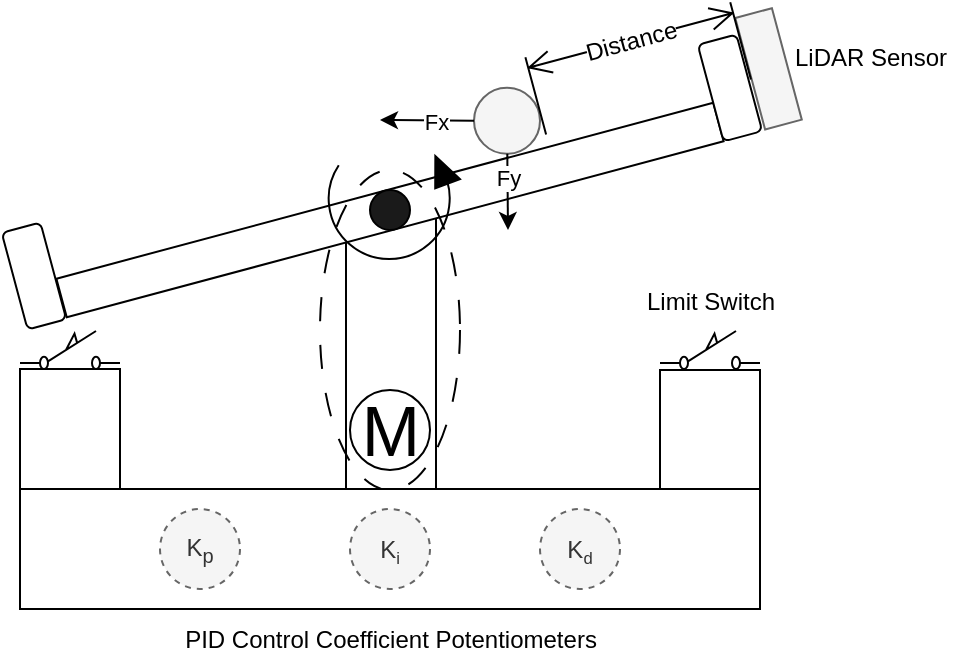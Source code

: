 <mxfile version="20.8.16" type="device"><diagram name="Page-1" id="_FuAdPi57cpuGihb76sg"><mxGraphModel dx="665" dy="396" grid="1" gridSize="10" guides="1" tooltips="1" connect="1" arrows="1" fold="1" page="1" pageScale="1" pageWidth="850" pageHeight="1100" math="0" shadow="0"><root><mxCell id="0"/><mxCell id="1" parent="0"/><mxCell id="t-JGDu8IttoqwtV58vSI-4" value="" style="rounded=0;whiteSpace=wrap;html=1;fillColor=#FFFFFF;" vertex="1" parent="1"><mxGeometry x="403" y="300" width="45" height="140" as="geometry"/></mxCell><mxCell id="t-JGDu8IttoqwtV58vSI-1" value="" style="rounded=0;whiteSpace=wrap;html=1;rotation=75;direction=south;" vertex="1" parent="1"><mxGeometry x="415" y="130" width="20" height="340" as="geometry"/></mxCell><mxCell id="t-JGDu8IttoqwtV58vSI-2" value="" style="ellipse;whiteSpace=wrap;html=1;aspect=fixed;fillColor=#1A1A1A;" vertex="1" parent="1"><mxGeometry x="415" y="290" width="20" height="20" as="geometry"/></mxCell><mxCell id="t-JGDu8IttoqwtV58vSI-3" value="" style="verticalLabelPosition=bottom;shadow=0;dashed=0;align=center;html=1;verticalAlign=top;shape=mxgraph.electrical.rot_mech.verticalLabelPosition=bottom;shadow=0;dashed=0;align=center;fillColor=strokeColor;html=1;verticalAlign=top;strokeWidth=1;shape=mxgraph.electrical.rot_mech.rotation;" vertex="1" parent="1"><mxGeometry x="391" y="273" width="69" height="54" as="geometry"/></mxCell><mxCell id="t-JGDu8IttoqwtV58vSI-6" value="M" style="verticalLabelPosition=middle;shadow=0;dashed=0;align=center;html=1;verticalAlign=middle;strokeWidth=1;shape=ellipse;aspect=fixed;fontSize=35;fillColor=#FFFFFF;" vertex="1" parent="1"><mxGeometry x="405" y="390" width="40" height="40" as="geometry"/></mxCell><mxCell id="t-JGDu8IttoqwtV58vSI-7" value="" style="ellipse;whiteSpace=wrap;html=1;fillColor=none;dashed=1;dashPattern=12 12;" vertex="1" parent="1"><mxGeometry x="390" y="280" width="70" height="160" as="geometry"/></mxCell><mxCell id="t-JGDu8IttoqwtV58vSI-12" value="" style="pointerEvents=1;verticalLabelPosition=bottom;shadow=0;dashed=0;align=center;html=1;verticalAlign=top;shape=mxgraph.electrical.electro-mechanical.limitSwitch2;elSwitchState=off;dashPattern=12 12;fillColor=none;" vertex="1" parent="1"><mxGeometry x="240" y="360.5" width="50" height="19" as="geometry"/></mxCell><mxCell id="t-JGDu8IttoqwtV58vSI-13" value="" style="pointerEvents=1;verticalLabelPosition=bottom;shadow=0;dashed=0;align=center;html=1;verticalAlign=top;shape=mxgraph.electrical.electro-mechanical.limitSwitch2;elSwitchState=off;dashPattern=12 12;fillColor=none;" vertex="1" parent="1"><mxGeometry x="560" y="360.5" width="50" height="19" as="geometry"/></mxCell><mxCell id="t-JGDu8IttoqwtV58vSI-17" value="" style="rounded=0;whiteSpace=wrap;html=1;fillColor=default;" vertex="1" parent="1"><mxGeometry x="240" y="379.5" width="50" height="60" as="geometry"/></mxCell><mxCell id="t-JGDu8IttoqwtV58vSI-18" value="" style="rounded=0;whiteSpace=wrap;html=1;fillColor=default;" vertex="1" parent="1"><mxGeometry x="560" y="380" width="50" height="60" as="geometry"/></mxCell><mxCell id="t-JGDu8IttoqwtV58vSI-19" value="" style="rounded=1;whiteSpace=wrap;html=1;fillColor=default;rotation=75;" vertex="1" parent="1"><mxGeometry x="570" y="228.98" width="50" height="20" as="geometry"/></mxCell><mxCell id="t-JGDu8IttoqwtV58vSI-21" value="" style="rounded=1;whiteSpace=wrap;html=1;fillColor=default;rotation=75;" vertex="1" parent="1"><mxGeometry x="222" y="323" width="50" height="20" as="geometry"/></mxCell><mxCell id="t-JGDu8IttoqwtV58vSI-22" value="" style="rounded=0;whiteSpace=wrap;html=1;fillColor=default;" vertex="1" parent="1"><mxGeometry x="240" y="439.5" width="370" height="60" as="geometry"/></mxCell><mxCell id="t-JGDu8IttoqwtV58vSI-24" value="K&lt;sub&gt;p&lt;/sub&gt;" style="ellipse;whiteSpace=wrap;html=1;fillColor=#f5f5f5;dashed=1;fontColor=#333333;strokeColor=#666666;" vertex="1" parent="1"><mxGeometry x="310" y="449.5" width="40" height="40" as="geometry"/></mxCell><mxCell id="t-JGDu8IttoqwtV58vSI-25" value="K&lt;span style=&quot;font-size: 10px;&quot;&gt;&lt;sub&gt;i&lt;/sub&gt;&lt;/span&gt;" style="ellipse;whiteSpace=wrap;html=1;fillColor=#f5f5f5;dashed=1;fontColor=#333333;strokeColor=#666666;" vertex="1" parent="1"><mxGeometry x="405" y="449.5" width="40" height="40" as="geometry"/></mxCell><mxCell id="t-JGDu8IttoqwtV58vSI-26" value="K&lt;span style=&quot;font-size: 10px;&quot;&gt;&lt;sub&gt;d&lt;/sub&gt;&lt;/span&gt;" style="ellipse;whiteSpace=wrap;html=1;fillColor=#f5f5f5;dashed=1;fontColor=#333333;strokeColor=#666666;" vertex="1" parent="1"><mxGeometry x="500" y="449.5" width="40" height="40" as="geometry"/></mxCell><mxCell id="t-JGDu8IttoqwtV58vSI-27" value="" style="rounded=0;whiteSpace=wrap;html=1;fillColor=#f5f5f5;rotation=75;fontColor=#333333;strokeColor=#666666;" vertex="1" parent="1"><mxGeometry x="585.43" y="219.91" width="57.66" height="18.98" as="geometry"/></mxCell><mxCell id="t-JGDu8IttoqwtV58vSI-29" value="LiDAR Sensor" style="text;html=1;align=center;verticalAlign=middle;resizable=0;points=[];autosize=1;strokeColor=none;fillColor=none;" vertex="1" parent="1"><mxGeometry x="615" y="208.89" width="100" height="30" as="geometry"/></mxCell><mxCell id="t-JGDu8IttoqwtV58vSI-30" value="Limit Switch" style="text;html=1;align=center;verticalAlign=middle;resizable=0;points=[];autosize=1;strokeColor=none;fillColor=none;" vertex="1" parent="1"><mxGeometry x="540" y="330.5" width="90" height="30" as="geometry"/></mxCell><mxCell id="t-JGDu8IttoqwtV58vSI-31" value="PID Control Coefficient Potentiometers" style="text;html=1;align=center;verticalAlign=middle;resizable=0;points=[];autosize=1;strokeColor=none;fillColor=none;" vertex="1" parent="1"><mxGeometry x="310" y="499.5" width="230" height="30" as="geometry"/></mxCell><mxCell id="t-JGDu8IttoqwtV58vSI-32" value="" style="ellipse;whiteSpace=wrap;html=1;aspect=fixed;fillColor=#f5f5f5;fontColor=#333333;strokeColor=#666666;" vertex="1" parent="1"><mxGeometry x="467" y="238.89" width="33" height="33" as="geometry"/></mxCell><mxCell id="t-JGDu8IttoqwtV58vSI-33" value="" style="endArrow=classic;html=1;rounded=0;" edge="1" parent="1" source="t-JGDu8IttoqwtV58vSI-32"><mxGeometry width="50" height="50" relative="1" as="geometry"><mxPoint x="480" y="343" as="sourcePoint"/><mxPoint x="484" y="310" as="targetPoint"/></mxGeometry></mxCell><mxCell id="t-JGDu8IttoqwtV58vSI-34" value="Fy" style="edgeLabel;html=1;align=center;verticalAlign=middle;resizable=0;points=[];" vertex="1" connectable="0" parent="t-JGDu8IttoqwtV58vSI-33"><mxGeometry x="-0.646" relative="1" as="geometry"><mxPoint y="5" as="offset"/></mxGeometry></mxCell><mxCell id="t-JGDu8IttoqwtV58vSI-35" value="" style="endArrow=classic;html=1;rounded=0;exitX=0;exitY=0.5;exitDx=0;exitDy=0;" edge="1" parent="1" source="t-JGDu8IttoqwtV58vSI-32"><mxGeometry width="50" height="50" relative="1" as="geometry"><mxPoint x="380.005" y="219.909" as="sourcePoint"/><mxPoint x="420" y="255" as="targetPoint"/></mxGeometry></mxCell><mxCell id="t-JGDu8IttoqwtV58vSI-36" value="Fx" style="edgeLabel;html=1;align=center;verticalAlign=middle;resizable=0;points=[];" vertex="1" connectable="0" parent="t-JGDu8IttoqwtV58vSI-35"><mxGeometry x="-0.646" relative="1" as="geometry"><mxPoint x="-11" as="offset"/></mxGeometry></mxCell><mxCell id="t-JGDu8IttoqwtV58vSI-37" value="Distance" style="shape=dimension;direction=west;whiteSpace=wrap;html=1;align=center;points=[];verticalAlign=top;spacingTop=-8;labelBackgroundColor=#ffffff;fillColor=default;rotation=-15;" vertex="1" parent="1"><mxGeometry x="496.07" y="209.18" width="106.03" height="40" as="geometry"/></mxCell></root></mxGraphModel></diagram></mxfile>
